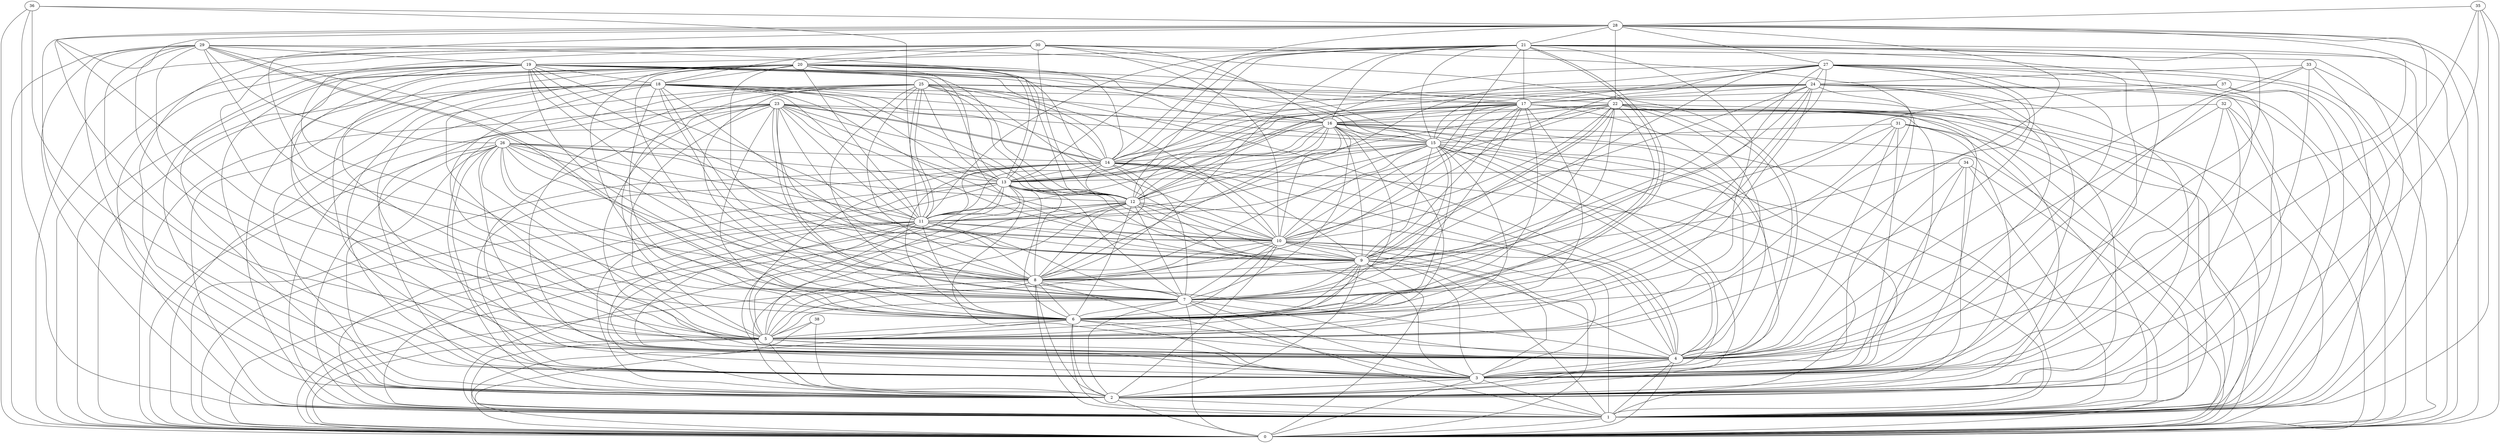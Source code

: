 graph G {
0;
1;
2;
3;
4;
5;
6;
7;
8;
9;
10;
11;
12;
13;
14;
15;
16;
17;
18;
19;
20;
21;
22;
23;
24;
25;
26;
27;
28;
29;
30;
31;
32;
33;
34;
35;
36;
37;
38;
38--5 ;
38--2 ;
38--0 ;
37--17 ;
37--9 ;
37--1 ;
37--0 ;
36--11 ;
36--3 ;
36--28 ;
36--0 ;
36--1 ;
35--28 ;
35--3 ;
35--1 ;
35--2 ;
35--0 ;
34--1 ;
34--0 ;
34--13 ;
34--4 ;
34--3 ;
34--2 ;
33--3 ;
33--24 ;
33--0 ;
33--4 ;
33--2 ;
33--1 ;
32--16 ;
32--3 ;
32--1 ;
32--0 ;
32--2 ;
32--4 ;
31--15 ;
31--0 ;
31--7 ;
31--2 ;
31--1 ;
31--3 ;
31--4 ;
31--6 ;
30--2 ;
30--10 ;
30--18 ;
30--4 ;
30--20 ;
30--5 ;
30--12 ;
30--3 ;
30--16 ;
30--0 ;
30--1 ;
30--6 ;
29--7 ;
29--26 ;
29--4 ;
29--15 ;
29--13 ;
29--7 ;
29--19 ;
29--3 ;
29--5 ;
29--2 ;
29--0 ;
29--6 ;
29--8 ;
29--1 ;
28--5 ;
28--21 ;
28--14 ;
28--0 ;
28--27 ;
28--22 ;
28--8 ;
28--4 ;
28--3 ;
28--6 ;
28--1 ;
28--9 ;
28--2 ;
27--24 ;
27--12 ;
27--11 ;
27--17 ;
27--6 ;
27--7 ;
27--8 ;
27--1 ;
27--5 ;
27--2 ;
27--4 ;
27--0 ;
27--10 ;
27--9 ;
27--3 ;
26--14 ;
26--6 ;
26--7 ;
26--11 ;
26--0 ;
26--3 ;
26--5 ;
26--10 ;
26--4 ;
26--2 ;
26--12 ;
26--9 ;
26--13 ;
26--1 ;
26--8 ;
25--1 ;
25--5 ;
25--22 ;
25--11 ;
25--3 ;
25--9 ;
25--11 ;
25--13 ;
25--7 ;
25--6 ;
25--12 ;
25--2 ;
25--0 ;
25--8 ;
25--4 ;
25--14 ;
25--10 ;
24--5 ;
24--4 ;
24--14 ;
24--17 ;
24--8 ;
24--7 ;
24--13 ;
24--2 ;
24--1 ;
24--10 ;
24--0 ;
24--15 ;
24--12 ;
24--6 ;
24--9 ;
24--3 ;
23--13 ;
23--14 ;
23--3 ;
23--2 ;
23--9 ;
23--14 ;
23--7 ;
23--5 ;
23--7 ;
23--15 ;
23--1 ;
23--10 ;
23--8 ;
23--6 ;
23--4 ;
23--11 ;
23--16 ;
23--0 ;
23--12 ;
22--13 ;
22--8 ;
22--15 ;
22--7 ;
22--9 ;
22--9 ;
22--5 ;
22--11 ;
22--3 ;
22--2 ;
22--6 ;
22--10 ;
22--0 ;
22--4 ;
22--1 ;
22--12 ;
22--16 ;
21--12 ;
21--19 ;
21--16 ;
21--4 ;
21--14 ;
21--2 ;
21--5 ;
21--17 ;
21--0 ;
21--10 ;
21--6 ;
21--6 ;
21--15 ;
21--3 ;
21--13 ;
21--8 ;
21--1 ;
21--11 ;
20--3 ;
20--1 ;
20--15 ;
20--5 ;
20--6 ;
20--12 ;
20--2 ;
20--14 ;
20--9 ;
20--8 ;
20--7 ;
20--13 ;
20--4 ;
20--0 ;
20--16 ;
20--18 ;
20--10 ;
20--17 ;
20--11 ;
19--2 ;
19--1 ;
19--18 ;
19--5 ;
19--14 ;
19--4 ;
19--17 ;
19--15 ;
19--7 ;
19--11 ;
19--16 ;
19--13 ;
19--3 ;
19--12 ;
19--10 ;
19--9 ;
19--0 ;
19--8 ;
18--3 ;
18--5 ;
18--7 ;
18--8 ;
18--17 ;
18--13 ;
18--2 ;
18--12 ;
18--10 ;
18--14 ;
18--16 ;
18--1 ;
18--15 ;
18--6 ;
18--9 ;
18--0 ;
18--4 ;
18--11 ;
17--2 ;
17--8 ;
17--5 ;
17--4 ;
17--11 ;
17--0 ;
17--14 ;
17--16 ;
17--1 ;
17--10 ;
17--6 ;
17--12 ;
17--3 ;
17--9 ;
17--7 ;
17--15 ;
17--13 ;
16--10 ;
16--0 ;
16--6 ;
16--7 ;
16--4 ;
16--2 ;
16--9 ;
16--14 ;
16--1 ;
16--15 ;
16--3 ;
16--13 ;
16--5 ;
16--8 ;
16--12 ;
16--11 ;
15--2 ;
15--5 ;
15--13 ;
15--9 ;
15--8 ;
15--10 ;
15--1 ;
15--6 ;
15--3 ;
15--11 ;
15--4 ;
15--7 ;
15--12 ;
15--0 ;
15--14 ;
14--12 ;
14--0 ;
14--4 ;
14--5 ;
14--8 ;
14--9 ;
14--13 ;
14--2 ;
14--1 ;
14--3 ;
14--11 ;
14--6 ;
14--7 ;
14--10 ;
13--6 ;
13--0 ;
13--12 ;
13--4 ;
13--10 ;
13--5 ;
13--8 ;
13--3 ;
13--7 ;
13--1 ;
13--9 ;
13--2 ;
13--11 ;
12--8 ;
12--1 ;
12--10 ;
12--4 ;
12--6 ;
12--3 ;
12--5 ;
12--9 ;
12--7 ;
12--11 ;
12--2 ;
12--0 ;
11--2 ;
11--9 ;
11--10 ;
11--3 ;
11--5 ;
11--4 ;
11--6 ;
11--7 ;
11--8 ;
11--0 ;
11--1 ;
10--1 ;
10--8 ;
10--5 ;
10--4 ;
10--6 ;
10--3 ;
10--7 ;
10--9 ;
10--2 ;
10--0 ;
9--1 ;
9--5 ;
9--6 ;
9--3 ;
9--0 ;
9--2 ;
9--8 ;
9--4 ;
9--7 ;
8--3 ;
8--4 ;
8--1 ;
8--7 ;
8--2 ;
8--5 ;
8--0 ;
8--6 ;
7--1 ;
7--0 ;
7--6 ;
7--4 ;
7--3 ;
7--5 ;
7--2 ;
6--1 ;
6--2 ;
6--0 ;
6--5 ;
6--3 ;
6--4 ;
5--4 ;
5--2 ;
5--1 ;
5--0 ;
5--3 ;
4--2 ;
4--1 ;
4--0 ;
4--3 ;
3--0 ;
3--2 ;
3--1 ;
2--0 ;
2--1 ;
1--0 ;
}
